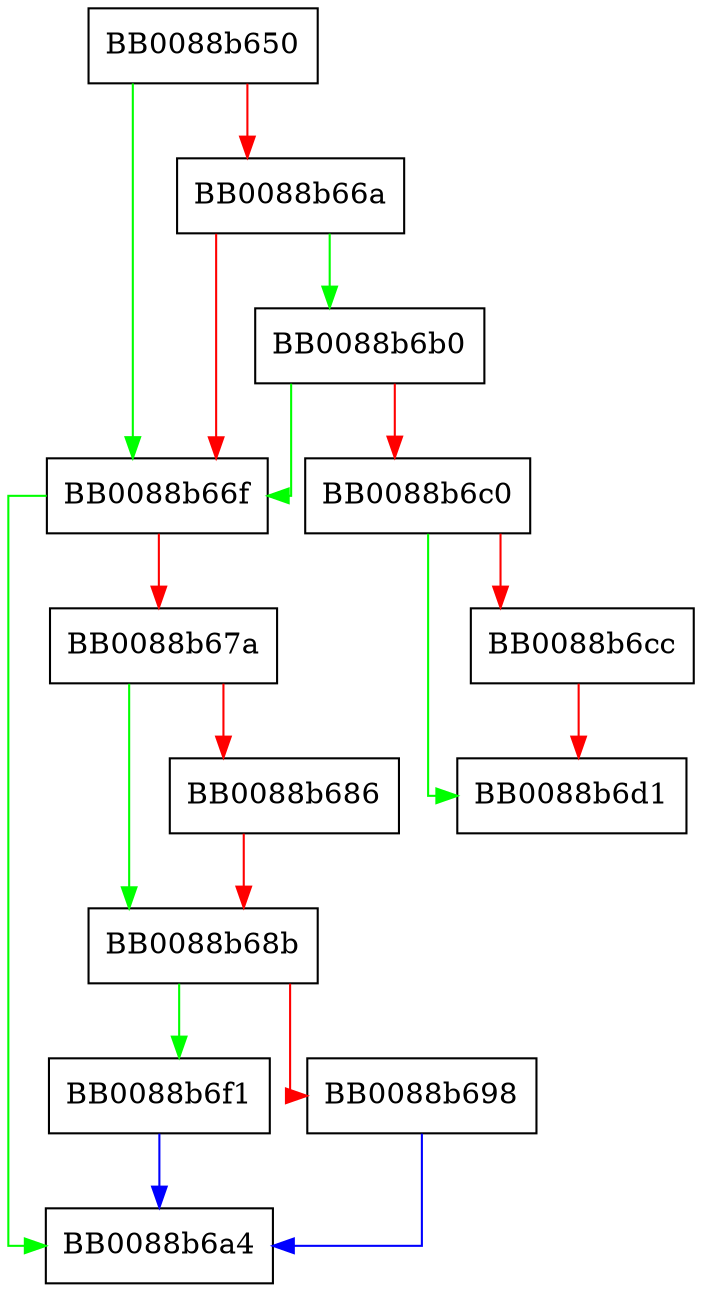 digraph __libc_scratch_buffer_set_array_size {
  node [shape="box"];
  graph [splines=ortho];
  BB0088b650 -> BB0088b66f [color="green"];
  BB0088b650 -> BB0088b66a [color="red"];
  BB0088b66a -> BB0088b6b0 [color="green"];
  BB0088b66a -> BB0088b66f [color="red"];
  BB0088b66f -> BB0088b6a4 [color="green"];
  BB0088b66f -> BB0088b67a [color="red"];
  BB0088b67a -> BB0088b68b [color="green"];
  BB0088b67a -> BB0088b686 [color="red"];
  BB0088b686 -> BB0088b68b [color="red"];
  BB0088b68b -> BB0088b6f1 [color="green"];
  BB0088b68b -> BB0088b698 [color="red"];
  BB0088b698 -> BB0088b6a4 [color="blue"];
  BB0088b6b0 -> BB0088b66f [color="green"];
  BB0088b6b0 -> BB0088b6c0 [color="red"];
  BB0088b6c0 -> BB0088b6d1 [color="green"];
  BB0088b6c0 -> BB0088b6cc [color="red"];
  BB0088b6cc -> BB0088b6d1 [color="red"];
  BB0088b6f1 -> BB0088b6a4 [color="blue"];
}